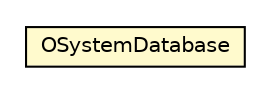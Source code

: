 #!/usr/local/bin/dot
#
# Class diagram 
# Generated by UMLGraph version R5_6-24-gf6e263 (http://www.umlgraph.org/)
#

digraph G {
	edge [fontname="Helvetica",fontsize=10,labelfontname="Helvetica",labelfontsize=10];
	node [fontname="Helvetica",fontsize=10,shape=plaintext];
	nodesep=0.25;
	ranksep=0.5;
	// com.orientechnologies.orient.server.OSystemDatabase
	c4147167 [label=<<table title="com.orientechnologies.orient.server.OSystemDatabase" border="0" cellborder="1" cellspacing="0" cellpadding="2" port="p" bgcolor="lemonChiffon" href="./OSystemDatabase.html">
		<tr><td><table border="0" cellspacing="0" cellpadding="1">
<tr><td align="center" balign="center"> OSystemDatabase </td></tr>
		</table></td></tr>
		</table>>, URL="./OSystemDatabase.html", fontname="Helvetica", fontcolor="black", fontsize=10.0];
}

